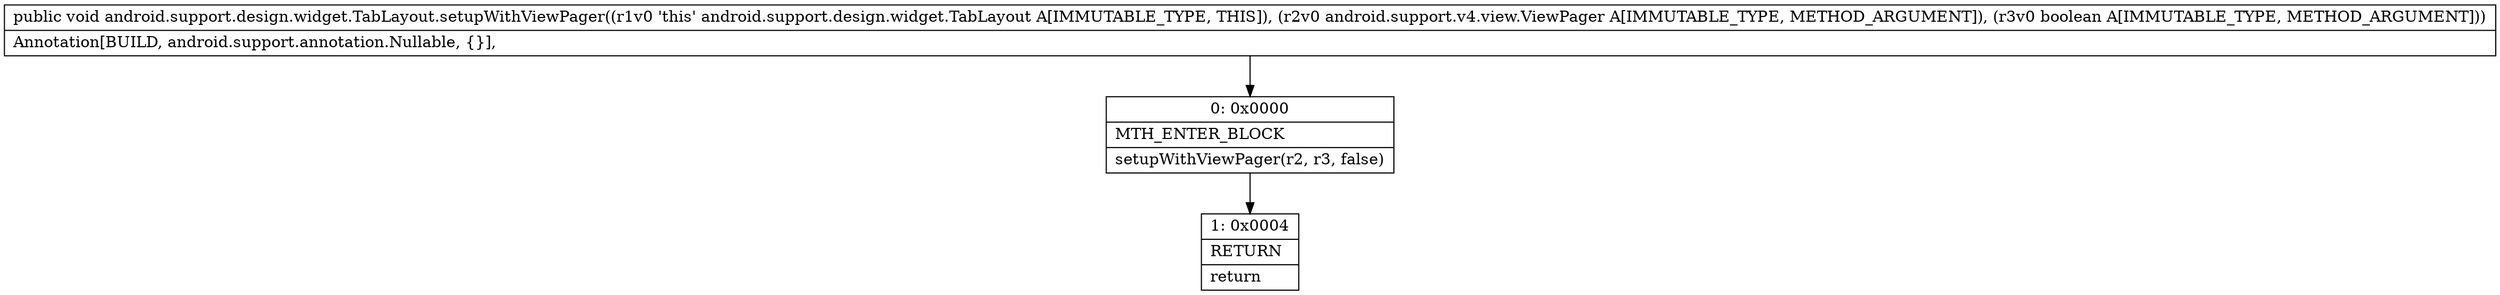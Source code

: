 digraph "CFG forandroid.support.design.widget.TabLayout.setupWithViewPager(Landroid\/support\/v4\/view\/ViewPager;Z)V" {
Node_0 [shape=record,label="{0\:\ 0x0000|MTH_ENTER_BLOCK\l|setupWithViewPager(r2, r3, false)\l}"];
Node_1 [shape=record,label="{1\:\ 0x0004|RETURN\l|return\l}"];
MethodNode[shape=record,label="{public void android.support.design.widget.TabLayout.setupWithViewPager((r1v0 'this' android.support.design.widget.TabLayout A[IMMUTABLE_TYPE, THIS]), (r2v0 android.support.v4.view.ViewPager A[IMMUTABLE_TYPE, METHOD_ARGUMENT]), (r3v0 boolean A[IMMUTABLE_TYPE, METHOD_ARGUMENT]))  | Annotation[BUILD, android.support.annotation.Nullable, \{\}], \l}"];
MethodNode -> Node_0;
Node_0 -> Node_1;
}

